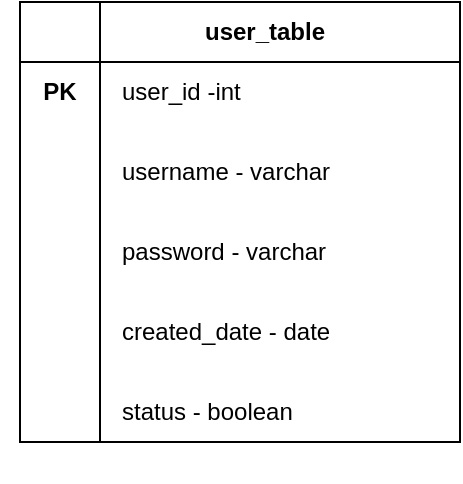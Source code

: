 <mxfile version="20.8.0" type="github">
  <diagram id="accU9gudKg5mZlHegD7e" name="Page-1">
    <mxGraphModel dx="478" dy="832" grid="1" gridSize="10" guides="1" tooltips="1" connect="1" arrows="1" fold="1" page="1" pageScale="1" pageWidth="850" pageHeight="1100" math="0" shadow="0">
      <root>
        <mxCell id="0" />
        <mxCell id="1" parent="0" />
        <mxCell id="b40Wa10dnx9YJlDa_M7R-34" value="" style="group" vertex="1" connectable="0" parent="1">
          <mxGeometry x="10" y="60" width="230" height="240" as="geometry" />
        </mxCell>
        <mxCell id="b40Wa10dnx9YJlDa_M7R-32" value="" style="group" vertex="1" connectable="0" parent="b40Wa10dnx9YJlDa_M7R-34">
          <mxGeometry x="10" width="220" height="240" as="geometry" />
        </mxCell>
        <mxCell id="b40Wa10dnx9YJlDa_M7R-24" value="" style="shape=internalStorage;whiteSpace=wrap;html=1;backgroundOutline=1;dx=40;dy=30;" vertex="1" parent="b40Wa10dnx9YJlDa_M7R-32">
          <mxGeometry width="220.0" height="220" as="geometry" />
        </mxCell>
        <mxCell id="b40Wa10dnx9YJlDa_M7R-25" value="user_table" style="text;html=1;strokeColor=none;fillColor=none;align=center;verticalAlign=middle;whiteSpace=wrap;rounded=0;fontStyle=1" vertex="1" parent="b40Wa10dnx9YJlDa_M7R-32">
          <mxGeometry x="85.556" width="73.333" height="30" as="geometry" />
        </mxCell>
        <mxCell id="b40Wa10dnx9YJlDa_M7R-31" value="" style="group" vertex="1" connectable="0" parent="b40Wa10dnx9YJlDa_M7R-32">
          <mxGeometry x="48.889" y="30" width="146.667" height="190" as="geometry" />
        </mxCell>
        <mxCell id="b40Wa10dnx9YJlDa_M7R-26" value="user_id -int" style="text;html=1;strokeColor=none;fillColor=none;align=left;verticalAlign=middle;whiteSpace=wrap;rounded=0;" vertex="1" parent="b40Wa10dnx9YJlDa_M7R-31">
          <mxGeometry width="146.667" height="30" as="geometry" />
        </mxCell>
        <mxCell id="b40Wa10dnx9YJlDa_M7R-27" value="username - varchar" style="text;html=1;strokeColor=none;fillColor=none;align=left;verticalAlign=middle;whiteSpace=wrap;rounded=0;" vertex="1" parent="b40Wa10dnx9YJlDa_M7R-31">
          <mxGeometry y="40" width="146.667" height="30" as="geometry" />
        </mxCell>
        <mxCell id="b40Wa10dnx9YJlDa_M7R-28" value="password - varchar" style="text;html=1;strokeColor=none;fillColor=none;align=left;verticalAlign=middle;whiteSpace=wrap;rounded=0;" vertex="1" parent="b40Wa10dnx9YJlDa_M7R-31">
          <mxGeometry y="80" width="146.667" height="30" as="geometry" />
        </mxCell>
        <mxCell id="b40Wa10dnx9YJlDa_M7R-29" value="created_date - date" style="text;html=1;strokeColor=none;fillColor=none;align=left;verticalAlign=middle;whiteSpace=wrap;rounded=0;" vertex="1" parent="b40Wa10dnx9YJlDa_M7R-31">
          <mxGeometry y="120" width="146.667" height="30" as="geometry" />
        </mxCell>
        <mxCell id="b40Wa10dnx9YJlDa_M7R-30" value="status - boolean" style="text;html=1;strokeColor=none;fillColor=none;align=left;verticalAlign=middle;whiteSpace=wrap;rounded=0;" vertex="1" parent="b40Wa10dnx9YJlDa_M7R-31">
          <mxGeometry y="160" width="146.667" height="30" as="geometry" />
        </mxCell>
        <mxCell id="b40Wa10dnx9YJlDa_M7R-33" value="&lt;div&gt;PK&lt;/div&gt;" style="text;html=1;strokeColor=none;fillColor=none;align=center;verticalAlign=middle;whiteSpace=wrap;rounded=0;fontStyle=1" vertex="1" parent="b40Wa10dnx9YJlDa_M7R-34">
          <mxGeometry y="30" width="60" height="30" as="geometry" />
        </mxCell>
      </root>
    </mxGraphModel>
  </diagram>
</mxfile>
